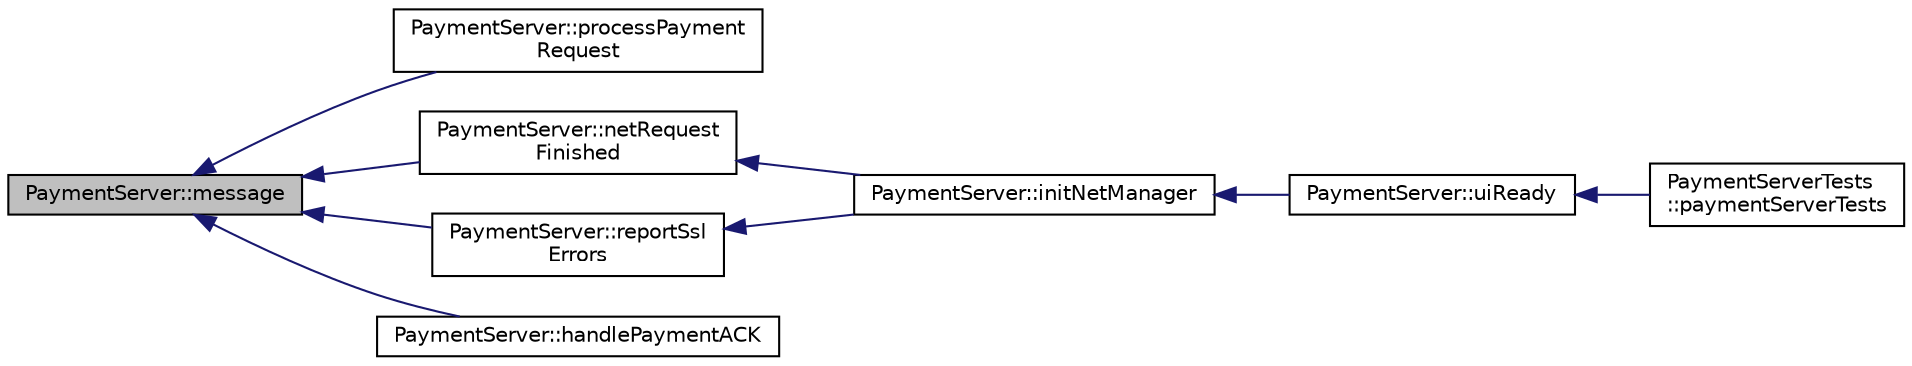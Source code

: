 digraph "PaymentServer::message"
{
  edge [fontname="Helvetica",fontsize="10",labelfontname="Helvetica",labelfontsize="10"];
  node [fontname="Helvetica",fontsize="10",shape=record];
  rankdir="LR";
  Node110 [label="PaymentServer::message",height=0.2,width=0.4,color="black", fillcolor="grey75", style="filled", fontcolor="black"];
  Node110 -> Node111 [dir="back",color="midnightblue",fontsize="10",style="solid",fontname="Helvetica"];
  Node111 [label="PaymentServer::processPayment\lRequest",height=0.2,width=0.4,color="black", fillcolor="white", style="filled",URL="$class_payment_server.html#abe96a7c90755b8e1975e380b5a8228bd"];
  Node110 -> Node112 [dir="back",color="midnightblue",fontsize="10",style="solid",fontname="Helvetica"];
  Node112 [label="PaymentServer::netRequest\lFinished",height=0.2,width=0.4,color="black", fillcolor="white", style="filled",URL="$class_payment_server.html#a5b8e2e6380142fb7ad631400bcfc6f28"];
  Node112 -> Node113 [dir="back",color="midnightblue",fontsize="10",style="solid",fontname="Helvetica"];
  Node113 [label="PaymentServer::initNetManager",height=0.2,width=0.4,color="black", fillcolor="white", style="filled",URL="$class_payment_server.html#a2f94f2c3e12d03199870e17008535302"];
  Node113 -> Node114 [dir="back",color="midnightblue",fontsize="10",style="solid",fontname="Helvetica"];
  Node114 [label="PaymentServer::uiReady",height=0.2,width=0.4,color="black", fillcolor="white", style="filled",URL="$class_payment_server.html#abb6c65fabbf97ba95381997ca9cd6993"];
  Node114 -> Node115 [dir="back",color="midnightblue",fontsize="10",style="solid",fontname="Helvetica"];
  Node115 [label="PaymentServerTests\l::paymentServerTests",height=0.2,width=0.4,color="black", fillcolor="white", style="filled",URL="$class_payment_server_tests.html#a82c8a7437bfc26c28619b954a5ee8cad"];
  Node110 -> Node116 [dir="back",color="midnightblue",fontsize="10",style="solid",fontname="Helvetica"];
  Node116 [label="PaymentServer::reportSsl\lErrors",height=0.2,width=0.4,color="black", fillcolor="white", style="filled",URL="$class_payment_server.html#aa773cdbc021130ad3d2c7687a561de96"];
  Node116 -> Node113 [dir="back",color="midnightblue",fontsize="10",style="solid",fontname="Helvetica"];
  Node110 -> Node117 [dir="back",color="midnightblue",fontsize="10",style="solid",fontname="Helvetica"];
  Node117 [label="PaymentServer::handlePaymentACK",height=0.2,width=0.4,color="black", fillcolor="white", style="filled",URL="$class_payment_server.html#ab32aad2016b54668350a9f0318420025"];
}
